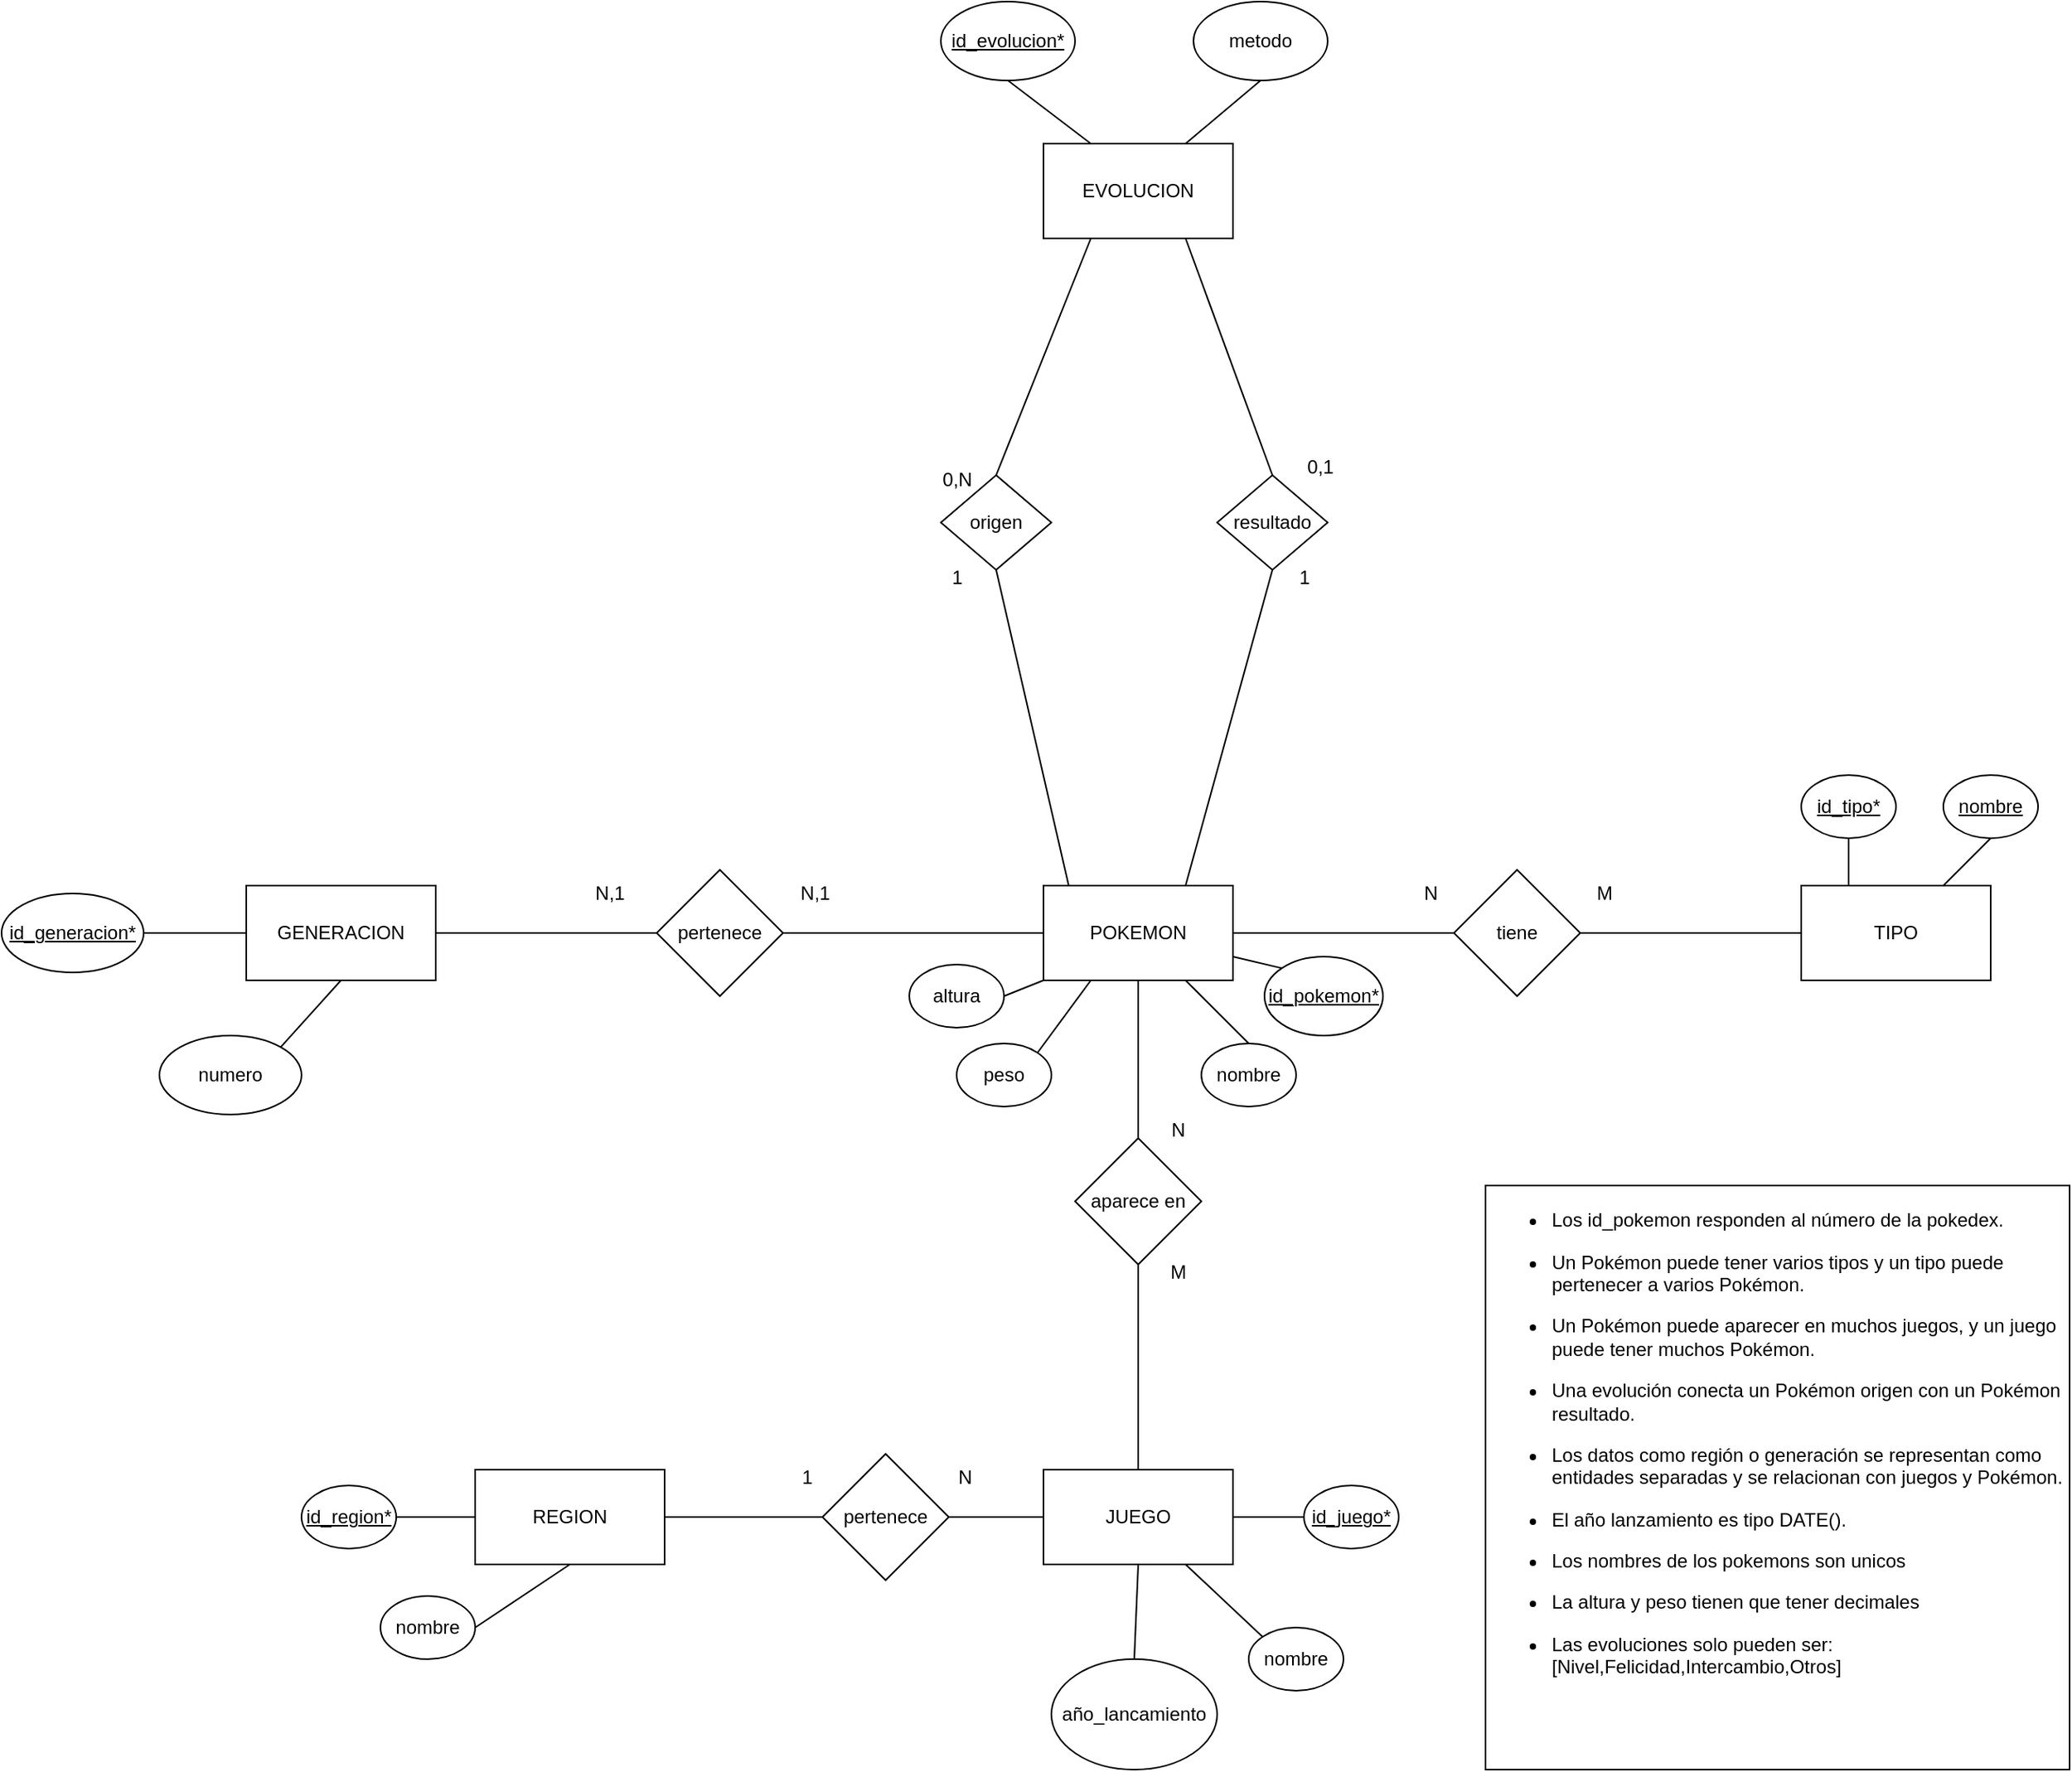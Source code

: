 <mxfile version="27.1.1">
  <diagram id="R2lEEEUBdFMjLlhIrx00" name="Page-1">
    <mxGraphModel dx="2276" dy="1851" grid="1" gridSize="10" guides="1" tooltips="1" connect="1" arrows="1" fold="1" page="1" pageScale="1" pageWidth="850" pageHeight="1100" math="0" shadow="0" extFonts="Permanent Marker^https://fonts.googleapis.com/css?family=Permanent+Marker">
      <root>
        <mxCell id="0" />
        <mxCell id="1" parent="0" />
        <mxCell id="EV7Ik7ajKla9dNGHxrBI-9" value="POKEMON" style="rounded=0;whiteSpace=wrap;html=1;" parent="1" vertex="1">
          <mxGeometry x="200" y="260" width="120" height="60" as="geometry" />
        </mxCell>
        <mxCell id="EV7Ik7ajKla9dNGHxrBI-10" value="TIPO" style="rounded=0;whiteSpace=wrap;html=1;" parent="1" vertex="1">
          <mxGeometry x="680" y="260" width="120" height="60" as="geometry" />
        </mxCell>
        <mxCell id="EV7Ik7ajKla9dNGHxrBI-11" value="JUEGO" style="rounded=0;whiteSpace=wrap;html=1;" parent="1" vertex="1">
          <mxGeometry x="200" y="630" width="120" height="60" as="geometry" />
        </mxCell>
        <mxCell id="EV7Ik7ajKla9dNGHxrBI-12" value="REGION" style="rounded=0;whiteSpace=wrap;html=1;" parent="1" vertex="1">
          <mxGeometry x="-160" y="630" width="120" height="60" as="geometry" />
        </mxCell>
        <mxCell id="EV7Ik7ajKla9dNGHxrBI-13" value="GENERACION" style="rounded=0;whiteSpace=wrap;html=1;" parent="1" vertex="1">
          <mxGeometry x="-305" y="260" width="120" height="60" as="geometry" />
        </mxCell>
        <mxCell id="EV7Ik7ajKla9dNGHxrBI-14" value="EVOLUCION" style="rounded=0;whiteSpace=wrap;html=1;" parent="1" vertex="1">
          <mxGeometry x="200" y="-210" width="120" height="60" as="geometry" />
        </mxCell>
        <mxCell id="EV7Ik7ajKla9dNGHxrBI-15" value="tiene" style="rhombus;whiteSpace=wrap;html=1;" parent="1" vertex="1">
          <mxGeometry x="460" y="250" width="80" height="80" as="geometry" />
        </mxCell>
        <mxCell id="EV7Ik7ajKla9dNGHxrBI-16" value="" style="endArrow=none;html=1;rounded=0;exitX=1;exitY=0.5;exitDx=0;exitDy=0;entryX=0;entryY=0.5;entryDx=0;entryDy=0;" parent="1" source="EV7Ik7ajKla9dNGHxrBI-9" target="EV7Ik7ajKla9dNGHxrBI-15" edge="1">
          <mxGeometry width="50" height="50" relative="1" as="geometry">
            <mxPoint x="380" y="420" as="sourcePoint" />
            <mxPoint x="430" y="370" as="targetPoint" />
          </mxGeometry>
        </mxCell>
        <mxCell id="EV7Ik7ajKla9dNGHxrBI-17" value="" style="endArrow=none;html=1;rounded=0;entryX=0;entryY=0.5;entryDx=0;entryDy=0;exitX=1;exitY=0.5;exitDx=0;exitDy=0;" parent="1" source="EV7Ik7ajKla9dNGHxrBI-15" target="EV7Ik7ajKla9dNGHxrBI-10" edge="1">
          <mxGeometry width="50" height="50" relative="1" as="geometry">
            <mxPoint x="420" y="420" as="sourcePoint" />
            <mxPoint x="470" y="370" as="targetPoint" />
          </mxGeometry>
        </mxCell>
        <mxCell id="EV7Ik7ajKla9dNGHxrBI-18" value="aparece en" style="rhombus;whiteSpace=wrap;html=1;" parent="1" vertex="1">
          <mxGeometry x="220" y="420" width="80" height="80" as="geometry" />
        </mxCell>
        <mxCell id="EV7Ik7ajKla9dNGHxrBI-19" value="" style="endArrow=none;html=1;rounded=0;exitX=0.5;exitY=0;exitDx=0;exitDy=0;" parent="1" source="EV7Ik7ajKla9dNGHxrBI-11" target="EV7Ik7ajKla9dNGHxrBI-18" edge="1">
          <mxGeometry width="50" height="50" relative="1" as="geometry">
            <mxPoint x="390" y="500" as="sourcePoint" />
            <mxPoint x="440" y="450" as="targetPoint" />
          </mxGeometry>
        </mxCell>
        <mxCell id="EV7Ik7ajKla9dNGHxrBI-20" value="" style="endArrow=none;html=1;rounded=0;entryX=0.5;entryY=1;entryDx=0;entryDy=0;exitX=0.5;exitY=0;exitDx=0;exitDy=0;" parent="1" source="EV7Ik7ajKla9dNGHxrBI-18" target="EV7Ik7ajKla9dNGHxrBI-9" edge="1">
          <mxGeometry width="50" height="50" relative="1" as="geometry">
            <mxPoint x="270" y="350" as="sourcePoint" />
            <mxPoint x="280" y="440" as="targetPoint" />
          </mxGeometry>
        </mxCell>
        <mxCell id="EV7Ik7ajKla9dNGHxrBI-21" value="pertenece" style="rhombus;whiteSpace=wrap;html=1;" parent="1" vertex="1">
          <mxGeometry x="60" y="620" width="80" height="80" as="geometry" />
        </mxCell>
        <mxCell id="EV7Ik7ajKla9dNGHxrBI-22" value="" style="endArrow=none;html=1;rounded=0;entryX=1;entryY=0.5;entryDx=0;entryDy=0;exitX=0;exitY=0.5;exitDx=0;exitDy=0;" parent="1" source="EV7Ik7ajKla9dNGHxrBI-11" target="EV7Ik7ajKla9dNGHxrBI-21" edge="1">
          <mxGeometry width="50" height="50" relative="1" as="geometry">
            <mxPoint x="390" y="500" as="sourcePoint" />
            <mxPoint x="440" y="450" as="targetPoint" />
          </mxGeometry>
        </mxCell>
        <mxCell id="EV7Ik7ajKla9dNGHxrBI-23" value="" style="endArrow=none;html=1;rounded=0;entryX=1;entryY=0.5;entryDx=0;entryDy=0;exitX=0;exitY=0.5;exitDx=0;exitDy=0;" parent="1" source="EV7Ik7ajKla9dNGHxrBI-21" target="EV7Ik7ajKla9dNGHxrBI-12" edge="1">
          <mxGeometry width="50" height="50" relative="1" as="geometry">
            <mxPoint x="390" y="500" as="sourcePoint" />
            <mxPoint x="440" y="450" as="targetPoint" />
          </mxGeometry>
        </mxCell>
        <mxCell id="EV7Ik7ajKla9dNGHxrBI-26" value="pertenece" style="rhombus;whiteSpace=wrap;html=1;" parent="1" vertex="1">
          <mxGeometry x="-45" y="250" width="80" height="80" as="geometry" />
        </mxCell>
        <mxCell id="EV7Ik7ajKla9dNGHxrBI-27" value="" style="endArrow=none;html=1;rounded=0;entryX=0;entryY=0.5;entryDx=0;entryDy=0;exitX=1;exitY=0.5;exitDx=0;exitDy=0;" parent="1" source="EV7Ik7ajKla9dNGHxrBI-13" target="EV7Ik7ajKla9dNGHxrBI-26" edge="1">
          <mxGeometry width="50" height="50" relative="1" as="geometry">
            <mxPoint x="25" y="420" as="sourcePoint" />
            <mxPoint x="75" y="370" as="targetPoint" />
          </mxGeometry>
        </mxCell>
        <mxCell id="EV7Ik7ajKla9dNGHxrBI-28" value="" style="endArrow=none;html=1;rounded=0;entryX=0;entryY=0.5;entryDx=0;entryDy=0;exitX=1;exitY=0.5;exitDx=0;exitDy=0;" parent="1" source="EV7Ik7ajKla9dNGHxrBI-26" target="EV7Ik7ajKla9dNGHxrBI-9" edge="1">
          <mxGeometry width="50" height="50" relative="1" as="geometry">
            <mxPoint x="120" y="420" as="sourcePoint" />
            <mxPoint x="170" y="370" as="targetPoint" />
          </mxGeometry>
        </mxCell>
        <mxCell id="EV7Ik7ajKla9dNGHxrBI-29" value="origen" style="rhombus;whiteSpace=wrap;html=1;" parent="1" vertex="1">
          <mxGeometry x="135" width="70" height="60" as="geometry" />
        </mxCell>
        <mxCell id="EV7Ik7ajKla9dNGHxrBI-30" value="resultado" style="rhombus;whiteSpace=wrap;html=1;" parent="1" vertex="1">
          <mxGeometry x="310" width="70" height="60" as="geometry" />
        </mxCell>
        <mxCell id="EV7Ik7ajKla9dNGHxrBI-31" value="" style="endArrow=none;html=1;rounded=0;entryX=0.5;entryY=1;entryDx=0;entryDy=0;exitX=0.133;exitY=0;exitDx=0;exitDy=0;exitPerimeter=0;" parent="1" source="EV7Ik7ajKla9dNGHxrBI-9" target="EV7Ik7ajKla9dNGHxrBI-29" edge="1">
          <mxGeometry width="50" height="50" relative="1" as="geometry">
            <mxPoint x="190" y="420" as="sourcePoint" />
            <mxPoint x="240" y="370" as="targetPoint" />
          </mxGeometry>
        </mxCell>
        <mxCell id="EV7Ik7ajKla9dNGHxrBI-32" value="" style="endArrow=none;html=1;rounded=0;entryX=0.5;entryY=1;entryDx=0;entryDy=0;exitX=0.75;exitY=0;exitDx=0;exitDy=0;" parent="1" source="EV7Ik7ajKla9dNGHxrBI-9" target="EV7Ik7ajKla9dNGHxrBI-30" edge="1">
          <mxGeometry width="50" height="50" relative="1" as="geometry">
            <mxPoint x="190" y="420" as="sourcePoint" />
            <mxPoint x="240" y="370" as="targetPoint" />
          </mxGeometry>
        </mxCell>
        <mxCell id="EV7Ik7ajKla9dNGHxrBI-33" value="" style="endArrow=none;html=1;rounded=0;entryX=0.25;entryY=1;entryDx=0;entryDy=0;exitX=0.5;exitY=0;exitDx=0;exitDy=0;" parent="1" source="EV7Ik7ajKla9dNGHxrBI-29" target="EV7Ik7ajKla9dNGHxrBI-14" edge="1">
          <mxGeometry width="50" height="50" relative="1" as="geometry">
            <mxPoint x="190" y="280" as="sourcePoint" />
            <mxPoint x="240" y="230" as="targetPoint" />
          </mxGeometry>
        </mxCell>
        <mxCell id="EV7Ik7ajKla9dNGHxrBI-34" value="" style="endArrow=none;html=1;rounded=0;entryX=0.75;entryY=1;entryDx=0;entryDy=0;exitX=0.5;exitY=0;exitDx=0;exitDy=0;" parent="1" source="EV7Ik7ajKla9dNGHxrBI-30" target="EV7Ik7ajKla9dNGHxrBI-14" edge="1">
          <mxGeometry width="50" height="50" relative="1" as="geometry">
            <mxPoint x="190" y="280" as="sourcePoint" />
            <mxPoint x="240" y="230" as="targetPoint" />
          </mxGeometry>
        </mxCell>
        <mxCell id="EV7Ik7ajKla9dNGHxrBI-36" value="N" style="text;html=1;align=center;verticalAlign=middle;resizable=0;points=[];autosize=1;strokeColor=none;fillColor=none;" parent="1" vertex="1">
          <mxGeometry x="430" y="250" width="30" height="30" as="geometry" />
        </mxCell>
        <mxCell id="EV7Ik7ajKla9dNGHxrBI-37" value="M" style="text;html=1;align=center;verticalAlign=middle;resizable=0;points=[];autosize=1;strokeColor=none;fillColor=none;" parent="1" vertex="1">
          <mxGeometry x="540" y="250" width="30" height="30" as="geometry" />
        </mxCell>
        <mxCell id="EV7Ik7ajKla9dNGHxrBI-39" value="N" style="text;html=1;align=center;verticalAlign=middle;resizable=0;points=[];autosize=1;strokeColor=none;fillColor=none;" parent="1" vertex="1">
          <mxGeometry x="270" y="400" width="30" height="30" as="geometry" />
        </mxCell>
        <mxCell id="EV7Ik7ajKla9dNGHxrBI-40" value="M" style="text;html=1;align=center;verticalAlign=middle;resizable=0;points=[];autosize=1;strokeColor=none;fillColor=none;" parent="1" vertex="1">
          <mxGeometry x="270" y="490" width="30" height="30" as="geometry" />
        </mxCell>
        <mxCell id="EV7Ik7ajKla9dNGHxrBI-42" value="N" style="text;html=1;align=center;verticalAlign=middle;resizable=0;points=[];autosize=1;strokeColor=none;fillColor=none;" parent="1" vertex="1">
          <mxGeometry x="135" y="620" width="30" height="30" as="geometry" />
        </mxCell>
        <mxCell id="EV7Ik7ajKla9dNGHxrBI-43" value="1" style="text;html=1;align=center;verticalAlign=middle;resizable=0;points=[];autosize=1;strokeColor=none;fillColor=none;" parent="1" vertex="1">
          <mxGeometry x="35" y="620" width="30" height="30" as="geometry" />
        </mxCell>
        <mxCell id="EV7Ik7ajKla9dNGHxrBI-44" value="N,1" style="text;html=1;align=center;verticalAlign=middle;resizable=0;points=[];autosize=1;strokeColor=none;fillColor=none;" parent="1" vertex="1">
          <mxGeometry x="35" y="250" width="40" height="30" as="geometry" />
        </mxCell>
        <mxCell id="EV7Ik7ajKla9dNGHxrBI-45" value="N,1" style="text;html=1;align=center;verticalAlign=middle;resizable=0;points=[];autosize=1;strokeColor=none;fillColor=none;" parent="1" vertex="1">
          <mxGeometry x="-95" y="250" width="40" height="30" as="geometry" />
        </mxCell>
        <mxCell id="EV7Ik7ajKla9dNGHxrBI-46" value="1" style="text;html=1;align=center;verticalAlign=middle;resizable=0;points=[];autosize=1;strokeColor=none;fillColor=none;" parent="1" vertex="1">
          <mxGeometry x="130" y="50" width="30" height="30" as="geometry" />
        </mxCell>
        <mxCell id="EV7Ik7ajKla9dNGHxrBI-47" value="0,N" style="text;html=1;align=center;verticalAlign=middle;resizable=0;points=[];autosize=1;strokeColor=none;fillColor=none;" parent="1" vertex="1">
          <mxGeometry x="125" y="-12" width="40" height="30" as="geometry" />
        </mxCell>
        <mxCell id="EV7Ik7ajKla9dNGHxrBI-48" value="0,1" style="text;html=1;align=center;verticalAlign=middle;resizable=0;points=[];autosize=1;strokeColor=none;fillColor=none;" parent="1" vertex="1">
          <mxGeometry x="355" y="-20" width="40" height="30" as="geometry" />
        </mxCell>
        <mxCell id="EV7Ik7ajKla9dNGHxrBI-49" value="1" style="text;html=1;align=center;verticalAlign=middle;resizable=0;points=[];autosize=1;strokeColor=none;fillColor=none;" parent="1" vertex="1">
          <mxGeometry x="350" y="50" width="30" height="30" as="geometry" />
        </mxCell>
        <mxCell id="EV7Ik7ajKla9dNGHxrBI-50" value="&lt;u&gt;id_pokemon*&lt;/u&gt;" style="ellipse;whiteSpace=wrap;html=1;" parent="1" vertex="1">
          <mxGeometry x="340" y="305" width="75" height="50" as="geometry" />
        </mxCell>
        <mxCell id="EV7Ik7ajKla9dNGHxrBI-51" value="nombre" style="ellipse;whiteSpace=wrap;html=1;" parent="1" vertex="1">
          <mxGeometry x="300" y="360" width="60" height="40" as="geometry" />
        </mxCell>
        <mxCell id="EV7Ik7ajKla9dNGHxrBI-53" value="altura" style="ellipse;whiteSpace=wrap;html=1;" parent="1" vertex="1">
          <mxGeometry x="115" y="310" width="60" height="40" as="geometry" />
        </mxCell>
        <mxCell id="EV7Ik7ajKla9dNGHxrBI-54" value="peso" style="ellipse;whiteSpace=wrap;html=1;" parent="1" vertex="1">
          <mxGeometry x="145" y="360" width="60" height="40" as="geometry" />
        </mxCell>
        <mxCell id="EV7Ik7ajKla9dNGHxrBI-58" value="" style="endArrow=none;html=1;rounded=0;entryX=0;entryY=1;entryDx=0;entryDy=0;exitX=1;exitY=0.5;exitDx=0;exitDy=0;" parent="1" source="EV7Ik7ajKla9dNGHxrBI-53" target="EV7Ik7ajKla9dNGHxrBI-9" edge="1">
          <mxGeometry width="50" height="50" relative="1" as="geometry">
            <mxPoint x="140" y="180" as="sourcePoint" />
            <mxPoint x="190" y="130" as="targetPoint" />
          </mxGeometry>
        </mxCell>
        <mxCell id="EV7Ik7ajKla9dNGHxrBI-59" value="" style="endArrow=none;html=1;rounded=0;entryX=0.25;entryY=1;entryDx=0;entryDy=0;exitX=1;exitY=0;exitDx=0;exitDy=0;" parent="1" source="EV7Ik7ajKla9dNGHxrBI-54" target="EV7Ik7ajKla9dNGHxrBI-9" edge="1">
          <mxGeometry width="50" height="50" relative="1" as="geometry">
            <mxPoint x="140" y="180" as="sourcePoint" />
            <mxPoint x="190" y="130" as="targetPoint" />
          </mxGeometry>
        </mxCell>
        <mxCell id="EV7Ik7ajKla9dNGHxrBI-60" value="" style="endArrow=none;html=1;rounded=0;entryX=0.5;entryY=0;entryDx=0;entryDy=0;exitX=0.75;exitY=1;exitDx=0;exitDy=0;" parent="1" source="EV7Ik7ajKla9dNGHxrBI-9" target="EV7Ik7ajKla9dNGHxrBI-51" edge="1">
          <mxGeometry width="50" height="50" relative="1" as="geometry">
            <mxPoint x="140" y="180" as="sourcePoint" />
            <mxPoint x="190" y="130" as="targetPoint" />
          </mxGeometry>
        </mxCell>
        <mxCell id="EV7Ik7ajKla9dNGHxrBI-61" value="" style="endArrow=none;html=1;rounded=0;entryX=0;entryY=0;entryDx=0;entryDy=0;exitX=1;exitY=0.75;exitDx=0;exitDy=0;" parent="1" source="EV7Ik7ajKla9dNGHxrBI-9" target="EV7Ik7ajKla9dNGHxrBI-50" edge="1">
          <mxGeometry width="50" height="50" relative="1" as="geometry">
            <mxPoint x="140" y="180" as="sourcePoint" />
            <mxPoint x="190" y="130" as="targetPoint" />
          </mxGeometry>
        </mxCell>
        <mxCell id="EV7Ik7ajKla9dNGHxrBI-63" value="&lt;u&gt;id_tipo*&lt;/u&gt;" style="ellipse;whiteSpace=wrap;html=1;" parent="1" vertex="1">
          <mxGeometry x="680" y="190" width="60" height="40" as="geometry" />
        </mxCell>
        <mxCell id="EV7Ik7ajKla9dNGHxrBI-65" value="&lt;u&gt;nombre&lt;/u&gt;" style="ellipse;whiteSpace=wrap;html=1;" parent="1" vertex="1">
          <mxGeometry x="770" y="190" width="60" height="40" as="geometry" />
        </mxCell>
        <mxCell id="EV7Ik7ajKla9dNGHxrBI-66" value="" style="endArrow=none;html=1;rounded=0;entryX=0.5;entryY=1;entryDx=0;entryDy=0;exitX=0.25;exitY=0;exitDx=0;exitDy=0;" parent="1" source="EV7Ik7ajKla9dNGHxrBI-10" target="EV7Ik7ajKla9dNGHxrBI-63" edge="1">
          <mxGeometry width="50" height="50" relative="1" as="geometry">
            <mxPoint x="580" y="280" as="sourcePoint" />
            <mxPoint x="630" y="230" as="targetPoint" />
          </mxGeometry>
        </mxCell>
        <mxCell id="EV7Ik7ajKla9dNGHxrBI-67" value="" style="endArrow=none;html=1;rounded=0;entryX=0.5;entryY=1;entryDx=0;entryDy=0;exitX=0.75;exitY=0;exitDx=0;exitDy=0;" parent="1" source="EV7Ik7ajKla9dNGHxrBI-10" target="EV7Ik7ajKla9dNGHxrBI-65" edge="1">
          <mxGeometry width="50" height="50" relative="1" as="geometry">
            <mxPoint x="580" y="280" as="sourcePoint" />
            <mxPoint x="630" y="230" as="targetPoint" />
          </mxGeometry>
        </mxCell>
        <mxCell id="EV7Ik7ajKla9dNGHxrBI-69" value="&lt;u&gt;id_juego*&lt;/u&gt;" style="ellipse;whiteSpace=wrap;html=1;" parent="1" vertex="1">
          <mxGeometry x="365" y="640" width="60" height="40" as="geometry" />
        </mxCell>
        <mxCell id="EV7Ik7ajKla9dNGHxrBI-70" value="nombre" style="ellipse;whiteSpace=wrap;html=1;" parent="1" vertex="1">
          <mxGeometry x="330" y="730" width="60" height="40" as="geometry" />
        </mxCell>
        <mxCell id="EV7Ik7ajKla9dNGHxrBI-72" value="año_lancamiento" style="ellipse;whiteSpace=wrap;html=1;" parent="1" vertex="1">
          <mxGeometry x="205" y="750" width="105" height="70" as="geometry" />
        </mxCell>
        <mxCell id="EV7Ik7ajKla9dNGHxrBI-73" value="" style="endArrow=none;html=1;rounded=0;entryX=0;entryY=0.5;entryDx=0;entryDy=0;exitX=1;exitY=0.5;exitDx=0;exitDy=0;" parent="1" source="EV7Ik7ajKla9dNGHxrBI-11" target="EV7Ik7ajKla9dNGHxrBI-69" edge="1">
          <mxGeometry width="50" height="50" relative="1" as="geometry">
            <mxPoint x="270" y="580" as="sourcePoint" />
            <mxPoint x="320" y="530" as="targetPoint" />
          </mxGeometry>
        </mxCell>
        <mxCell id="EV7Ik7ajKla9dNGHxrBI-74" value="" style="endArrow=none;html=1;rounded=0;entryX=0;entryY=0;entryDx=0;entryDy=0;exitX=0.75;exitY=1;exitDx=0;exitDy=0;" parent="1" source="EV7Ik7ajKla9dNGHxrBI-11" target="EV7Ik7ajKla9dNGHxrBI-70" edge="1">
          <mxGeometry width="50" height="50" relative="1" as="geometry">
            <mxPoint x="270" y="580" as="sourcePoint" />
            <mxPoint x="320" y="530" as="targetPoint" />
          </mxGeometry>
        </mxCell>
        <mxCell id="EV7Ik7ajKla9dNGHxrBI-76" value="" style="endArrow=none;html=1;rounded=0;entryX=0.5;entryY=0;entryDx=0;entryDy=0;exitX=0.5;exitY=1;exitDx=0;exitDy=0;" parent="1" source="EV7Ik7ajKla9dNGHxrBI-11" target="EV7Ik7ajKla9dNGHxrBI-72" edge="1">
          <mxGeometry width="50" height="50" relative="1" as="geometry">
            <mxPoint x="270" y="580" as="sourcePoint" />
            <mxPoint x="320" y="530" as="targetPoint" />
          </mxGeometry>
        </mxCell>
        <mxCell id="EV7Ik7ajKla9dNGHxrBI-77" value="&lt;u&gt;id_region*&lt;/u&gt;" style="ellipse;whiteSpace=wrap;html=1;" parent="1" vertex="1">
          <mxGeometry x="-270" y="640" width="60" height="40" as="geometry" />
        </mxCell>
        <mxCell id="EV7Ik7ajKla9dNGHxrBI-78" value="nombre" style="ellipse;whiteSpace=wrap;html=1;" parent="1" vertex="1">
          <mxGeometry x="-220" y="710" width="60" height="40" as="geometry" />
        </mxCell>
        <mxCell id="EV7Ik7ajKla9dNGHxrBI-79" value="" style="endArrow=none;html=1;rounded=0;entryX=0;entryY=0.5;entryDx=0;entryDy=0;exitX=1;exitY=0.5;exitDx=0;exitDy=0;" parent="1" source="EV7Ik7ajKla9dNGHxrBI-77" target="EV7Ik7ajKla9dNGHxrBI-12" edge="1">
          <mxGeometry width="50" height="50" relative="1" as="geometry">
            <mxPoint x="-190" y="680" as="sourcePoint" />
            <mxPoint x="-140" y="630" as="targetPoint" />
          </mxGeometry>
        </mxCell>
        <mxCell id="EV7Ik7ajKla9dNGHxrBI-80" value="" style="endArrow=none;html=1;rounded=0;entryX=0.5;entryY=1;entryDx=0;entryDy=0;exitX=1;exitY=0.5;exitDx=0;exitDy=0;" parent="1" source="EV7Ik7ajKla9dNGHxrBI-78" target="EV7Ik7ajKla9dNGHxrBI-12" edge="1">
          <mxGeometry width="50" height="50" relative="1" as="geometry">
            <mxPoint x="-190" y="680" as="sourcePoint" />
            <mxPoint x="-140" y="630" as="targetPoint" />
          </mxGeometry>
        </mxCell>
        <mxCell id="EV7Ik7ajKla9dNGHxrBI-81" value="&lt;u&gt;id_evolucion*&lt;/u&gt;" style="ellipse;whiteSpace=wrap;html=1;" parent="1" vertex="1">
          <mxGeometry x="135" y="-300" width="85" height="50" as="geometry" />
        </mxCell>
        <mxCell id="EV7Ik7ajKla9dNGHxrBI-82" value="metodo" style="ellipse;whiteSpace=wrap;html=1;" parent="1" vertex="1">
          <mxGeometry x="295" y="-300" width="85" height="50" as="geometry" />
        </mxCell>
        <mxCell id="EV7Ik7ajKla9dNGHxrBI-84" value="" style="endArrow=none;html=1;rounded=0;entryX=0.5;entryY=1;entryDx=0;entryDy=0;exitX=0.75;exitY=0;exitDx=0;exitDy=0;" parent="1" source="EV7Ik7ajKla9dNGHxrBI-14" target="EV7Ik7ajKla9dNGHxrBI-82" edge="1">
          <mxGeometry width="50" height="50" relative="1" as="geometry">
            <mxPoint x="290" y="-120" as="sourcePoint" />
            <mxPoint x="340" y="-170" as="targetPoint" />
          </mxGeometry>
        </mxCell>
        <mxCell id="EV7Ik7ajKla9dNGHxrBI-85" value="" style="endArrow=none;html=1;rounded=0;entryX=0.5;entryY=1;entryDx=0;entryDy=0;exitX=0.25;exitY=0;exitDx=0;exitDy=0;" parent="1" source="EV7Ik7ajKla9dNGHxrBI-14" target="EV7Ik7ajKla9dNGHxrBI-81" edge="1">
          <mxGeometry width="50" height="50" relative="1" as="geometry">
            <mxPoint x="290" y="-20" as="sourcePoint" />
            <mxPoint x="340" y="-70" as="targetPoint" />
          </mxGeometry>
        </mxCell>
        <mxCell id="EV7Ik7ajKla9dNGHxrBI-86" value="&lt;u&gt;id_generacion*&lt;/u&gt;" style="ellipse;whiteSpace=wrap;html=1;" parent="1" vertex="1">
          <mxGeometry x="-460" y="265" width="90" height="50" as="geometry" />
        </mxCell>
        <mxCell id="EV7Ik7ajKla9dNGHxrBI-87" value="numero" style="ellipse;whiteSpace=wrap;html=1;" parent="1" vertex="1">
          <mxGeometry x="-360" y="355" width="90" height="50" as="geometry" />
        </mxCell>
        <mxCell id="EV7Ik7ajKla9dNGHxrBI-88" value="" style="endArrow=none;html=1;rounded=0;entryX=0;entryY=0.5;entryDx=0;entryDy=0;exitX=1;exitY=0.5;exitDx=0;exitDy=0;" parent="1" source="EV7Ik7ajKla9dNGHxrBI-86" target="EV7Ik7ajKla9dNGHxrBI-13" edge="1">
          <mxGeometry width="50" height="50" relative="1" as="geometry">
            <mxPoint x="-320" y="380" as="sourcePoint" />
            <mxPoint x="-270" y="330" as="targetPoint" />
          </mxGeometry>
        </mxCell>
        <mxCell id="EV7Ik7ajKla9dNGHxrBI-89" value="" style="endArrow=none;html=1;rounded=0;entryX=0.5;entryY=1;entryDx=0;entryDy=0;exitX=1;exitY=0;exitDx=0;exitDy=0;" parent="1" source="EV7Ik7ajKla9dNGHxrBI-87" target="EV7Ik7ajKla9dNGHxrBI-13" edge="1">
          <mxGeometry width="50" height="50" relative="1" as="geometry">
            <mxPoint x="-320" y="380" as="sourcePoint" />
            <mxPoint x="-270" y="330" as="targetPoint" />
          </mxGeometry>
        </mxCell>
        <mxCell id="EV7Ik7ajKla9dNGHxrBI-90" value="&lt;ul&gt;&lt;li&gt;Los id_pokemon responden al número de la pokedex.&lt;/li&gt;&lt;/ul&gt;&lt;div&gt;&lt;ul&gt;&lt;li data-end=&quot;861&quot; data-start=&quot;774&quot;&gt;&lt;p data-end=&quot;861&quot; data-start=&quot;777&quot;&gt;&lt;span data-end=&quot;861&quot; data-start=&quot;777&quot;&gt;Un Pokémon puede tener varios tipos y un tipo puede pertenecer a varios Pokémon.&lt;/span&gt;&lt;/p&gt;&lt;/li&gt;&lt;li data-end=&quot;861&quot; data-start=&quot;774&quot;&gt;&lt;p data-end=&quot;861&quot; data-start=&quot;777&quot;&gt;&lt;span style=&quot;background-color: transparent; color: light-dark(rgb(0, 0, 0), rgb(255, 255, 255));&quot;&gt;Un Pokémon puede aparecer en muchos juegos, y un juego puede tener muchos Pokémon.&lt;/span&gt;&lt;/p&gt;&lt;/li&gt;&lt;li data-end=&quot;1026&quot; data-start=&quot;954&quot;&gt;&lt;p data-end=&quot;1026&quot; data-start=&quot;957&quot;&gt;&lt;span data-end=&quot;1026&quot; data-start=&quot;957&quot;&gt;Una evolución conecta un Pokémon origen con un Pokémon resultado.&lt;/span&gt;&lt;/p&gt;&lt;/li&gt;&lt;li data-end=&quot;1147&quot; data-start=&quot;1028&quot;&gt;&lt;p data-end=&quot;1147&quot; data-start=&quot;1031&quot;&gt;&lt;span data-end=&quot;1147&quot; data-start=&quot;1031&quot;&gt;Los datos como región o generación se representan como entidades separadas y se relacionan con juegos y Pokémon.&lt;/span&gt;&lt;/p&gt;&lt;/li&gt;&lt;li data-end=&quot;1147&quot; data-start=&quot;1028&quot;&gt;&lt;p data-end=&quot;1147&quot; data-start=&quot;1031&quot;&gt;&lt;span data-end=&quot;1147&quot; data-start=&quot;1031&quot;&gt;El año lanzamiento es tipo DATE().&lt;/span&gt;&lt;/p&gt;&lt;/li&gt;&lt;li data-end=&quot;1147&quot; data-start=&quot;1028&quot;&gt;&lt;p data-end=&quot;1147&quot; data-start=&quot;1031&quot;&gt;&lt;span data-end=&quot;1147&quot; data-start=&quot;1031&quot;&gt;Los nombres de los pokemons son unicos&lt;/span&gt;&lt;/p&gt;&lt;/li&gt;&lt;li data-end=&quot;1147&quot; data-start=&quot;1028&quot;&gt;&lt;p data-end=&quot;1147&quot; data-start=&quot;1031&quot;&gt;&lt;span data-end=&quot;1147&quot; data-start=&quot;1031&quot;&gt;La altura y peso tienen que tener decimales&lt;/span&gt;&lt;/p&gt;&lt;/li&gt;&lt;li data-end=&quot;1147&quot; data-start=&quot;1028&quot;&gt;&lt;p data-end=&quot;1147&quot; data-start=&quot;1031&quot;&gt;&lt;span data-end=&quot;1147&quot; data-start=&quot;1031&quot;&gt;Las evoluciones solo pueden ser: [Nivel,Felicidad,Intercambio,Otros]&lt;/span&gt;&lt;/p&gt;&lt;/li&gt;&lt;/ul&gt;&lt;br&gt;&lt;br&gt;&lt;/div&gt;&lt;div&gt;&lt;br&gt;&lt;/div&gt;" style="whiteSpace=wrap;html=1;aspect=fixed;align=left;" parent="1" vertex="1">
          <mxGeometry x="480" y="450" width="370" height="370" as="geometry" />
        </mxCell>
      </root>
    </mxGraphModel>
  </diagram>
</mxfile>

